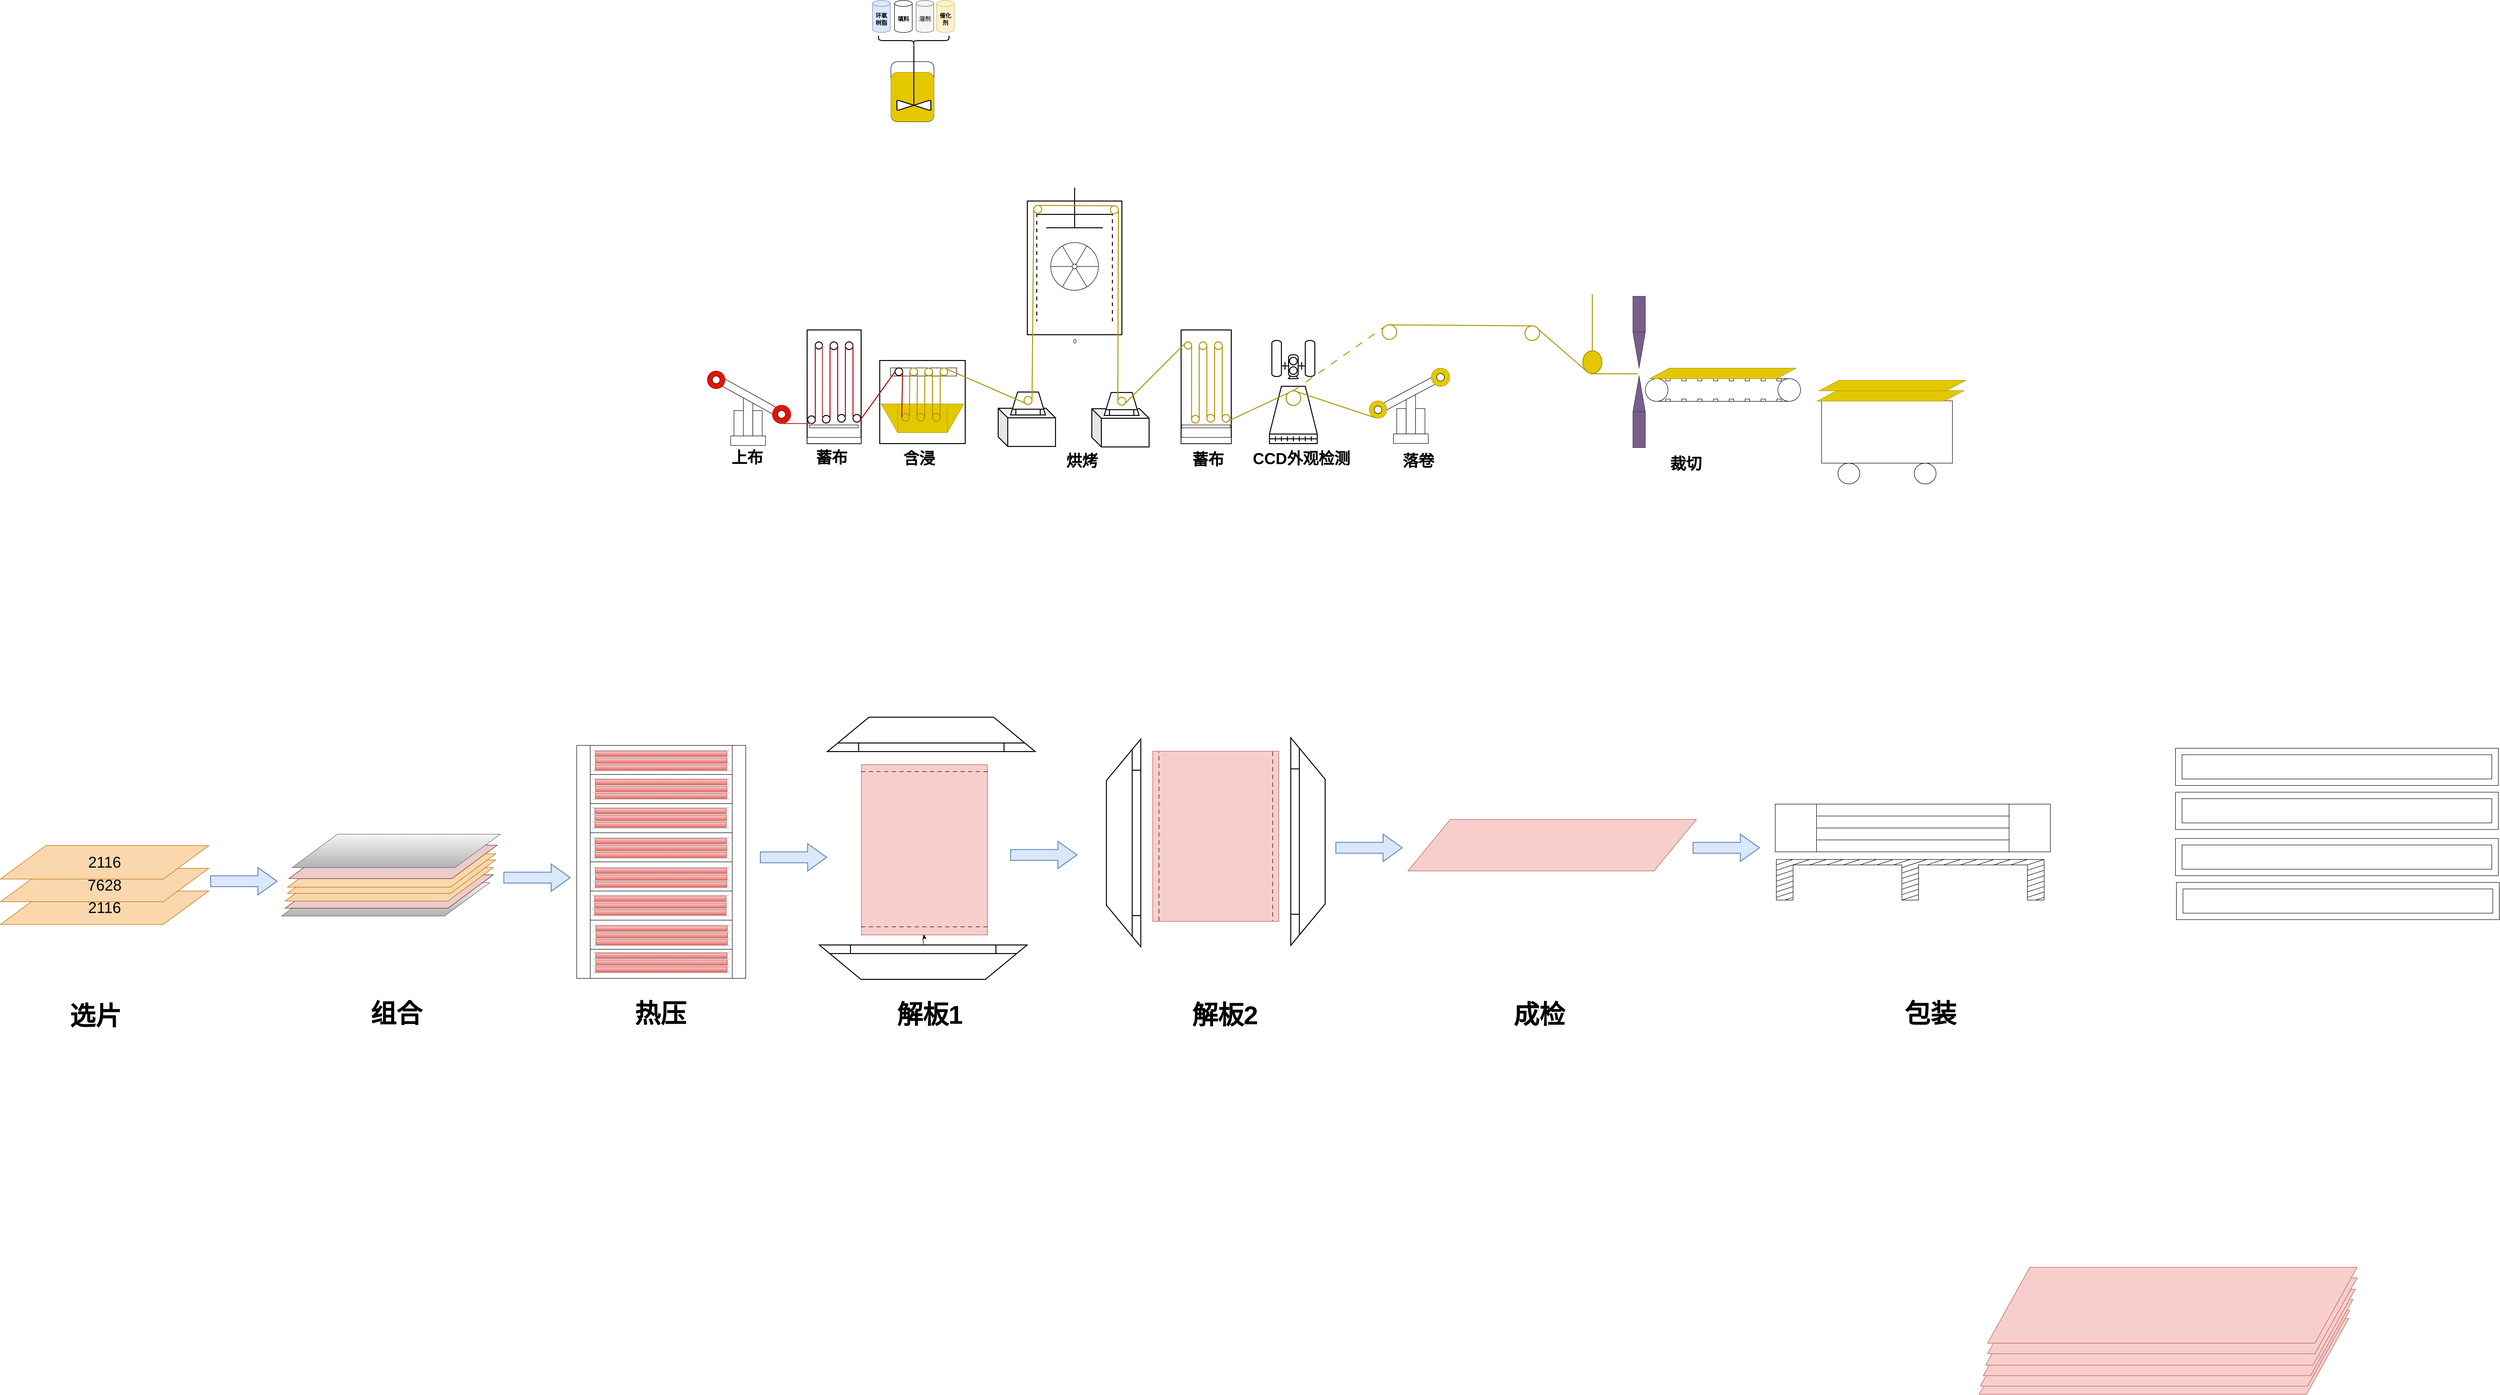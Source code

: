 <mxfile version="27.1.6">
  <diagram name="第 1 页" id="NM45Fy-Pm7l9fKpPG5w4">
    <mxGraphModel dx="7765" dy="3830" grid="0" gridSize="10" guides="1" tooltips="1" connect="1" arrows="1" fold="1" page="0" pageScale="1" pageWidth="900" pageHeight="1600" math="0" shadow="0">
      <root>
        <mxCell id="0" />
        <mxCell id="1" parent="0" />
        <mxCell id="Wi9fWY7tMc1d5rnaZym0-198" value="&lt;span style=&quot;font-size: 32px;&quot;&gt;2116&lt;/span&gt;" style="shape=parallelogram;perimeter=parallelogramPerimeter;whiteSpace=wrap;html=1;fixedSize=1;size=95.0;fillColor=#fad7ac;strokeColor=#b46504;" parent="1" vertex="1">
          <mxGeometry x="-1462" y="1397" width="436" height="70" as="geometry" />
        </mxCell>
        <mxCell id="Wi9fWY7tMc1d5rnaZym0-197" value="&lt;font style=&quot;font-size: 32px;&quot;&gt;7628&lt;/font&gt;" style="shape=parallelogram;perimeter=parallelogramPerimeter;whiteSpace=wrap;html=1;fixedSize=1;size=95.0;fillColor=#fad7ac;strokeColor=#b46504;" parent="1" vertex="1">
          <mxGeometry x="-1462" y="1349.5" width="436" height="70" as="geometry" />
        </mxCell>
        <mxCell id="Wi9fWY7tMc1d5rnaZym0-256" value="" style="shape=parallelogram;perimeter=parallelogramPerimeter;whiteSpace=wrap;html=1;fixedSize=1;size=88.6;strokeColor=#b85450;fillColor=#f8cecc;" parent="1" vertex="1">
          <mxGeometry x="2681" y="2292" width="774" height="159" as="geometry" />
        </mxCell>
        <mxCell id="Wi9fWY7tMc1d5rnaZym0-257" value="" style="shape=parallelogram;perimeter=parallelogramPerimeter;whiteSpace=wrap;html=1;fixedSize=1;size=88.6;strokeColor=#b85450;fillColor=#f8cecc;" parent="1" vertex="1">
          <mxGeometry x="2683.16" y="2275" width="774" height="159" as="geometry" />
        </mxCell>
        <mxCell id="Wi9fWY7tMc1d5rnaZym0-258" value="" style="shape=parallelogram;perimeter=parallelogramPerimeter;whiteSpace=wrap;html=1;fixedSize=1;size=88.6;strokeColor=#b85450;fillColor=#f8cecc;" parent="1" vertex="1">
          <mxGeometry x="2689.5" y="2253" width="774" height="159" as="geometry" />
        </mxCell>
        <mxCell id="Wi9fWY7tMc1d5rnaZym0-255" value="" style="shape=parallelogram;perimeter=parallelogramPerimeter;whiteSpace=wrap;html=1;fixedSize=1;size=88.6;strokeColor=#b85450;fillColor=#f8cecc;" parent="1" vertex="1">
          <mxGeometry x="2694.5" y="2231" width="774" height="159" as="geometry" />
        </mxCell>
        <mxCell id="Wi9fWY7tMc1d5rnaZym0-254" value="" style="shape=parallelogram;perimeter=parallelogramPerimeter;whiteSpace=wrap;html=1;fixedSize=1;size=88.6;strokeColor=#b85450;fillColor=#f8cecc;" parent="1" vertex="1">
          <mxGeometry x="2698.5" y="2207" width="774" height="159" as="geometry" />
        </mxCell>
        <mxCell id="Wi9fWY7tMc1d5rnaZym0-205" value="" style="shape=parallelogram;perimeter=parallelogramPerimeter;whiteSpace=wrap;html=1;fixedSize=1;size=95.0;fillColor=#f5f5f5;strokeColor=#666666;gradientColor=#b3b3b3;" parent="1" vertex="1">
          <mxGeometry x="-873.5" y="1379.5" width="436" height="70" as="geometry" />
        </mxCell>
        <mxCell id="Wi9fWY7tMc1d5rnaZym0-203" value="" style="shape=parallelogram;perimeter=parallelogramPerimeter;whiteSpace=wrap;html=1;fixedSize=1;size=95.0;fillColor=light-dark(#eacccc, #d28f70);strokeColor=#6D1F00;fontColor=#ffffff;" parent="1" vertex="1">
          <mxGeometry x="-866" y="1363" width="436" height="70" as="geometry" />
        </mxCell>
        <mxCell id="Wi9fWY7tMc1d5rnaZym0-200" value="&lt;font style=&quot;font-size: 32px;&quot;&gt;7628&lt;/font&gt;" style="shape=parallelogram;perimeter=parallelogramPerimeter;whiteSpace=wrap;html=1;fixedSize=1;size=95.0;fillColor=#fad7ac;strokeColor=#b46504;" parent="1" vertex="1">
          <mxGeometry x="-866" y="1348" width="436" height="70" as="geometry" />
        </mxCell>
        <mxCell id="Wi9fWY7tMc1d5rnaZym0-201" value="&lt;span style=&quot;font-size: 32px;&quot;&gt;2116&lt;/span&gt;" style="shape=parallelogram;perimeter=parallelogramPerimeter;whiteSpace=wrap;html=1;fixedSize=1;size=95.0;fillColor=#fad7ac;strokeColor=#b46504;" parent="1" vertex="1">
          <mxGeometry x="-861" y="1332" width="436" height="70" as="geometry" />
        </mxCell>
        <mxCell id="Wi9fWY7tMc1d5rnaZym0-82" value="" style="verticalLabelPosition=bottom;verticalAlign=top;html=1;shape=mxgraph.basic.rect;fillColor2=none;strokeWidth=2;size=20;indent=5;" parent="1" vertex="1">
          <mxGeometry x="379" y="286" width="179" height="174" as="geometry" />
        </mxCell>
        <mxCell id="Wi9fWY7tMc1d5rnaZym0-72" value="" style="rounded=1;whiteSpace=wrap;html=1;direction=south;" parent="1" vertex="1">
          <mxGeometry x="402.45" y="-340" width="90.14" height="126" as="geometry" />
        </mxCell>
        <mxCell id="Wi9fWY7tMc1d5rnaZym0-1" value="&lt;b&gt;环氧树脂&lt;/b&gt;" style="shape=cylinder3;whiteSpace=wrap;html=1;boundedLbl=1;backgroundOutline=1;size=6.229;fillColor=#dae8fc;strokeColor=#6c8ebf;" parent="1" vertex="1">
          <mxGeometry x="364" y="-468" width="37" height="67" as="geometry" />
        </mxCell>
        <mxCell id="Wi9fWY7tMc1d5rnaZym0-13" value="&lt;b&gt;填料&lt;/b&gt;" style="shape=cylinder3;whiteSpace=wrap;html=1;boundedLbl=1;backgroundOutline=1;size=6.229;" parent="1" vertex="1">
          <mxGeometry x="410" y="-468" width="37" height="67" as="geometry" />
        </mxCell>
        <mxCell id="Wi9fWY7tMc1d5rnaZym0-14" value="&lt;b&gt;溶剂&lt;/b&gt;" style="shape=cylinder3;whiteSpace=wrap;html=1;boundedLbl=1;backgroundOutline=1;size=6.229;fillColor=#f5f5f5;strokeColor=#666666;fontColor=#333333;" parent="1" vertex="1">
          <mxGeometry x="455" y="-468" width="37" height="67" as="geometry" />
        </mxCell>
        <mxCell id="Wi9fWY7tMc1d5rnaZym0-15" value="&lt;b&gt;催化剂&lt;/b&gt;" style="shape=cylinder3;whiteSpace=wrap;html=1;boundedLbl=1;backgroundOutline=1;size=6.229;fillColor=#fff2cc;strokeColor=#d6b656;" parent="1" vertex="1">
          <mxGeometry x="498" y="-468" width="37" height="67" as="geometry" />
        </mxCell>
        <mxCell id="Wi9fWY7tMc1d5rnaZym0-23" value="" style="shape=curlyBracket;whiteSpace=wrap;html=1;rounded=1;labelPosition=left;verticalLabelPosition=middle;align=right;verticalAlign=middle;direction=north;strokeWidth=2;" parent="1" vertex="1">
          <mxGeometry x="376.5" y="-394" width="147.5" height="20" as="geometry" />
        </mxCell>
        <mxCell id="Wi9fWY7tMc1d5rnaZym0-24" value="" style="rounded=0;whiteSpace=wrap;html=1;" parent="1" vertex="1">
          <mxGeometry x="66.86" y="444" width="73" height="20" as="geometry" />
        </mxCell>
        <mxCell id="Wi9fWY7tMc1d5rnaZym0-25" value="" style="rounded=0;whiteSpace=wrap;html=1;" parent="1" vertex="1">
          <mxGeometry x="93.5" y="358" width="19.71" height="86" as="geometry" />
        </mxCell>
        <mxCell id="Wi9fWY7tMc1d5rnaZym0-29" value="" style="verticalLabelPosition=bottom;verticalAlign=top;html=1;shape=mxgraph.basic.plaque;dx=6;whiteSpace=wrap;rotation=29;" parent="1" vertex="1">
          <mxGeometry x="27" y="355" width="161.41" height="16" as="geometry" />
        </mxCell>
        <mxCell id="Wi9fWY7tMc1d5rnaZym0-30" value="" style="ellipse;whiteSpace=wrap;html=1;aspect=fixed;rotation=0;fillColor=#e51400;fontColor=#ffffff;strokeColor=#B20000;" parent="1" vertex="1">
          <mxGeometry x="154.32" y="379.66" width="38.34" height="38.34" as="geometry" />
        </mxCell>
        <mxCell id="Wi9fWY7tMc1d5rnaZym0-34" value="" style="ellipse;whiteSpace=wrap;html=1;aspect=fixed;rotation=29;fillColor=#e51400;fontColor=#ffffff;strokeColor=#B20000;" parent="1" vertex="1">
          <mxGeometry x="18" y="308" width="37" height="37" as="geometry" />
        </mxCell>
        <mxCell id="Wi9fWY7tMc1d5rnaZym0-35" value="" style="rounded=0;whiteSpace=wrap;html=1;" parent="1" vertex="1">
          <mxGeometry x="113.21" y="391" width="19.71" height="53" as="geometry" />
        </mxCell>
        <mxCell id="Wi9fWY7tMc1d5rnaZym0-36" value="" style="rounded=0;whiteSpace=wrap;html=1;" parent="1" vertex="1">
          <mxGeometry x="73.79" y="391" width="19.71" height="53" as="geometry" />
        </mxCell>
        <mxCell id="Wi9fWY7tMc1d5rnaZym0-37" value="" style="rounded=0;whiteSpace=wrap;html=1;strokeWidth=2;" parent="1" vertex="1">
          <mxGeometry x="227" y="222" width="113" height="238" as="geometry" />
        </mxCell>
        <mxCell id="Wi9fWY7tMc1d5rnaZym0-38" value="" style="ellipse;whiteSpace=wrap;html=1;aspect=fixed;strokeWidth=2;" parent="1" vertex="1">
          <mxGeometry x="244" y="247" width="15" height="15" as="geometry" />
        </mxCell>
        <mxCell id="Wi9fWY7tMc1d5rnaZym0-41" value="" style="ellipse;whiteSpace=wrap;html=1;aspect=fixed;strokeWidth=2;" parent="1" vertex="1">
          <mxGeometry x="228.16" y="402" width="16" height="16" as="geometry" />
        </mxCell>
        <mxCell id="Wi9fWY7tMc1d5rnaZym0-42" value="" style="ellipse;whiteSpace=wrap;html=1;aspect=fixed;strokeWidth=2;" parent="1" vertex="1">
          <mxGeometry x="258.91" y="401" width="16" height="16" as="geometry" />
        </mxCell>
        <mxCell id="Wi9fWY7tMc1d5rnaZym0-47" value="" style="endArrow=none;html=1;rounded=0;entryX=0.5;entryY=1;entryDx=0;entryDy=0;fillColor=#fad9d5;strokeColor=#ae4132;strokeWidth=2;" parent="1" target="Wi9fWY7tMc1d5rnaZym0-41" edge="1">
          <mxGeometry width="50" height="50" relative="1" as="geometry">
            <mxPoint x="174" y="418" as="sourcePoint" />
            <mxPoint x="245.5" y="418" as="targetPoint" />
          </mxGeometry>
        </mxCell>
        <mxCell id="Wi9fWY7tMc1d5rnaZym0-49" value="" style="endArrow=none;html=1;rounded=0;exitX=1;exitY=0.5;exitDx=0;exitDy=0;entryX=0;entryY=0.5;entryDx=0;entryDy=0;fillColor=#e51400;strokeColor=#B20000;strokeWidth=2;" parent="1" source="Wi9fWY7tMc1d5rnaZym0-41" target="Wi9fWY7tMc1d5rnaZym0-38" edge="1">
          <mxGeometry width="50" height="50" relative="1" as="geometry">
            <mxPoint x="329" y="344" as="sourcePoint" />
            <mxPoint x="379" y="294" as="targetPoint" />
          </mxGeometry>
        </mxCell>
        <mxCell id="Wi9fWY7tMc1d5rnaZym0-52" value="" style="endArrow=none;html=1;rounded=0;entryX=1;entryY=0.5;entryDx=0;entryDy=0;exitX=0;exitY=0.5;exitDx=0;exitDy=0;fillColor=#fad9d5;strokeColor=#ae4132;strokeWidth=2;" parent="1" source="Wi9fWY7tMc1d5rnaZym0-42" target="Wi9fWY7tMc1d5rnaZym0-38" edge="1">
          <mxGeometry width="50" height="50" relative="1" as="geometry">
            <mxPoint x="329" y="344" as="sourcePoint" />
            <mxPoint x="379" y="294" as="targetPoint" />
          </mxGeometry>
        </mxCell>
        <mxCell id="Wi9fWY7tMc1d5rnaZym0-53" value="" style="ellipse;whiteSpace=wrap;html=1;aspect=fixed;strokeWidth=2;" parent="1" vertex="1">
          <mxGeometry x="274.91" y="247" width="16" height="16" as="geometry" />
        </mxCell>
        <mxCell id="Wi9fWY7tMc1d5rnaZym0-55" value="" style="ellipse;whiteSpace=wrap;html=1;aspect=fixed;" parent="1" vertex="1">
          <mxGeometry x="165.49" y="390.83" width="16" height="16" as="geometry" />
        </mxCell>
        <mxCell id="Wi9fWY7tMc1d5rnaZym0-56" value="" style="ellipse;whiteSpace=wrap;html=1;aspect=fixed;" parent="1" vertex="1">
          <mxGeometry x="28.5" y="318.5" width="16" height="16" as="geometry" />
        </mxCell>
        <mxCell id="Wi9fWY7tMc1d5rnaZym0-59" value="" style="endArrow=none;html=1;rounded=0;entryX=1;entryY=0.5;entryDx=0;entryDy=0;exitX=0;exitY=0.5;exitDx=0;exitDy=0;fillColor=#e51400;strokeColor=#B20000;strokeWidth=2;" parent="1" edge="1">
          <mxGeometry width="50" height="50" relative="1" as="geometry">
            <mxPoint x="274.91" y="408.83" as="sourcePoint" />
            <mxPoint x="274.91" y="254.83" as="targetPoint" />
          </mxGeometry>
        </mxCell>
        <mxCell id="Wi9fWY7tMc1d5rnaZym0-60" value="" style="ellipse;whiteSpace=wrap;html=1;aspect=fixed;strokeWidth=2;" parent="1" vertex="1">
          <mxGeometry x="290.91" y="399" width="16" height="16" as="geometry" />
        </mxCell>
        <mxCell id="Wi9fWY7tMc1d5rnaZym0-61" value="" style="endArrow=none;html=1;rounded=0;entryX=1;entryY=0.5;entryDx=0;entryDy=0;exitX=0;exitY=0.5;exitDx=0;exitDy=0;fillColor=#e51400;strokeColor=#B20000;strokeWidth=2;" parent="1" edge="1">
          <mxGeometry width="50" height="50" relative="1" as="geometry">
            <mxPoint x="290.91" y="407" as="sourcePoint" />
            <mxPoint x="290.91" y="253" as="targetPoint" />
          </mxGeometry>
        </mxCell>
        <mxCell id="Wi9fWY7tMc1d5rnaZym0-62" value="" style="ellipse;whiteSpace=wrap;html=1;aspect=fixed;strokeWidth=2;" parent="1" vertex="1">
          <mxGeometry x="307" y="247" width="16" height="16" as="geometry" />
        </mxCell>
        <mxCell id="Wi9fWY7tMc1d5rnaZym0-63" value="" style="endArrow=none;html=1;rounded=0;entryX=1;entryY=0.5;entryDx=0;entryDy=0;exitX=0;exitY=0.5;exitDx=0;exitDy=0;fillColor=#e51400;strokeColor=#B20000;strokeWidth=2;" parent="1" edge="1">
          <mxGeometry width="50" height="50" relative="1" as="geometry">
            <mxPoint x="307" y="407" as="sourcePoint" />
            <mxPoint x="307" y="253" as="targetPoint" />
          </mxGeometry>
        </mxCell>
        <mxCell id="Wi9fWY7tMc1d5rnaZym0-64" value="" style="ellipse;whiteSpace=wrap;html=1;aspect=fixed;strokeWidth=2;" parent="1" vertex="1">
          <mxGeometry x="323" y="399" width="16" height="16" as="geometry" />
        </mxCell>
        <mxCell id="Wi9fWY7tMc1d5rnaZym0-65" value="" style="endArrow=none;html=1;rounded=0;entryX=1;entryY=0.5;entryDx=0;entryDy=0;exitX=0;exitY=0.5;exitDx=0;exitDy=0;fillColor=#e51400;strokeColor=#B20000;strokeWidth=2;" parent="1" edge="1">
          <mxGeometry width="50" height="50" relative="1" as="geometry">
            <mxPoint x="323" y="406.83" as="sourcePoint" />
            <mxPoint x="323" y="252.83" as="targetPoint" />
          </mxGeometry>
        </mxCell>
        <mxCell id="Wi9fWY7tMc1d5rnaZym0-66" value="" style="rounded=0;whiteSpace=wrap;html=1;" parent="1" vertex="1">
          <mxGeometry x="232" y="421" width="102" height="6" as="geometry" />
        </mxCell>
        <mxCell id="Wi9fWY7tMc1d5rnaZym0-67" value="" style="rounded=0;whiteSpace=wrap;html=1;" parent="1" vertex="1">
          <mxGeometry x="227" y="447" width="113" height="13" as="geometry" />
        </mxCell>
        <mxCell id="Wi9fWY7tMc1d5rnaZym0-73" value="" style="rounded=1;whiteSpace=wrap;html=1;direction=south;fillColor=#e3c800;fontColor=#000000;strokeColor=#B09500;" parent="1" vertex="1">
          <mxGeometry x="402.45" y="-317.5" width="90.14" height="103" as="geometry" />
        </mxCell>
        <mxCell id="Wi9fWY7tMc1d5rnaZym0-20" value="" style="verticalLabelPosition=bottom;verticalAlign=top;html=1;shape=mxgraph.flowchart.collate;direction=south;strokeWidth=2;" parent="1" vertex="1">
          <mxGeometry x="415.02" y="-259" width="71" height="21" as="geometry" />
        </mxCell>
        <mxCell id="Wi9fWY7tMc1d5rnaZym0-17" value="" style="line;strokeWidth=2;direction=south;html=1;" parent="1" vertex="1">
          <mxGeometry x="445.25" y="-374" width="10.34" height="124" as="geometry" />
        </mxCell>
        <mxCell id="Wi9fWY7tMc1d5rnaZym0-81" value="" style="verticalLabelPosition=bottom;align=center;dashed=0;html=1;verticalAlign=top;shape=mxgraph.pid.crushers_grinding.crusher;fillColor=#e3c800;fontColor=#000000;strokeColor=#B09500;" parent="1" vertex="1">
          <mxGeometry x="382" y="377" width="173" height="60" as="geometry" />
        </mxCell>
        <mxCell id="Wi9fWY7tMc1d5rnaZym0-83" value="" style="verticalLabelPosition=bottom;verticalAlign=top;html=1;shape=mxgraph.basic.rect;fillColor2=none;strokeWidth=1;size=20;indent=5;" parent="1" vertex="1">
          <mxGeometry x="401.5" y="301.5" width="138.5" height="17" as="geometry" />
        </mxCell>
        <mxCell id="Wi9fWY7tMc1d5rnaZym0-84" value="" style="ellipse;whiteSpace=wrap;html=1;aspect=fixed;strokeWidth=2;" parent="1" vertex="1">
          <mxGeometry x="411" y="301.5" width="16" height="16" as="geometry" />
        </mxCell>
        <mxCell id="Wi9fWY7tMc1d5rnaZym0-85" value="" style="ellipse;whiteSpace=wrap;html=1;aspect=fixed;strokeWidth=2;strokeColor=light-dark(#b09500, #ededed);align=center;verticalAlign=middle;fontFamily=Helvetica;fontSize=12;fontColor=default;fillColor=default;" parent="1" vertex="1">
          <mxGeometry x="442" y="301.5" width="16" height="16" as="geometry" />
        </mxCell>
        <mxCell id="Wi9fWY7tMc1d5rnaZym0-87" value="" style="ellipse;whiteSpace=wrap;html=1;aspect=fixed;strokeWidth=2;strokeColor=light-dark(#b09500, #ededed);" parent="1" vertex="1">
          <mxGeometry x="473.5" y="302" width="16" height="16" as="geometry" />
        </mxCell>
        <mxCell id="Wi9fWY7tMc1d5rnaZym0-88" value="" style="ellipse;whiteSpace=wrap;html=1;aspect=fixed;strokeWidth=2;fillColor=default;strokeColor=light-dark(#b09500, #ededed);align=center;verticalAlign=middle;fontFamily=Helvetica;fontSize=12;fontColor=default;" parent="1" vertex="1">
          <mxGeometry x="505.5" y="301.5" width="16" height="16" as="geometry" />
        </mxCell>
        <mxCell id="Wi9fWY7tMc1d5rnaZym0-89" value="" style="endArrow=none;html=1;rounded=0;exitX=0.975;exitY=0.8;exitDx=0;exitDy=0;entryX=0;entryY=0.5;entryDx=0;entryDy=0;exitPerimeter=0;fillColor=#e51400;strokeColor=#B20000;strokeWidth=2;" parent="1" source="Wi9fWY7tMc1d5rnaZym0-37" target="Wi9fWY7tMc1d5rnaZym0-84" edge="1">
          <mxGeometry width="50" height="50" relative="1" as="geometry">
            <mxPoint x="534" y="297" as="sourcePoint" />
            <mxPoint x="584" y="247" as="targetPoint" />
          </mxGeometry>
        </mxCell>
        <mxCell id="Wi9fWY7tMc1d5rnaZym0-90" value="" style="ellipse;whiteSpace=wrap;html=1;aspect=fixed;fillColor=#e3c800;fontColor=#000000;strokeColor=#B09500;strokeWidth=2;" parent="1" vertex="1">
          <mxGeometry x="425" y="397" width="16" height="16" as="geometry" />
        </mxCell>
        <mxCell id="Wi9fWY7tMc1d5rnaZym0-91" value="" style="endArrow=none;html=1;rounded=0;entryX=1;entryY=0.5;entryDx=0;entryDy=0;fillColor=#e51400;strokeColor=#B20000;strokeWidth=2;" parent="1" target="Wi9fWY7tMc1d5rnaZym0-84" edge="1">
          <mxGeometry width="50" height="50" relative="1" as="geometry">
            <mxPoint x="425" y="405" as="sourcePoint" />
            <mxPoint x="444" y="328" as="targetPoint" />
          </mxGeometry>
        </mxCell>
        <mxCell id="Wi9fWY7tMc1d5rnaZym0-92" value="" style="endArrow=none;html=1;rounded=0;entryX=0;entryY=0.5;entryDx=0;entryDy=0;exitX=1;exitY=0.5;exitDx=0;exitDy=0;fillColor=#e3c800;strokeColor=#B09500;strokeWidth=2;" parent="1" source="Wi9fWY7tMc1d5rnaZym0-90" target="Wi9fWY7tMc1d5rnaZym0-85" edge="1">
          <mxGeometry width="50" height="50" relative="1" as="geometry">
            <mxPoint x="422" y="452" as="sourcePoint" />
            <mxPoint x="424" y="353" as="targetPoint" />
          </mxGeometry>
        </mxCell>
        <mxCell id="Wi9fWY7tMc1d5rnaZym0-93" value="" style="ellipse;whiteSpace=wrap;html=1;aspect=fixed;fillColor=#e3c800;fontColor=#000000;strokeColor=#B09500;strokeWidth=2;" parent="1" vertex="1">
          <mxGeometry x="457" y="397" width="16" height="16" as="geometry" />
        </mxCell>
        <mxCell id="Wi9fWY7tMc1d5rnaZym0-94" value="" style="endArrow=none;html=1;rounded=0;entryX=0;entryY=0.5;entryDx=0;entryDy=0;exitX=1;exitY=0.5;exitDx=0;exitDy=0;fillColor=#e3c800;strokeColor=#B09500;strokeWidth=2;" parent="1" edge="1">
          <mxGeometry width="50" height="50" relative="1" as="geometry">
            <mxPoint x="457" y="404" as="sourcePoint" />
            <mxPoint x="458" y="309" as="targetPoint" />
          </mxGeometry>
        </mxCell>
        <mxCell id="Wi9fWY7tMc1d5rnaZym0-95" value="" style="endArrow=none;html=1;rounded=0;entryX=0;entryY=0.5;entryDx=0;entryDy=0;exitX=1;exitY=0.5;exitDx=0;exitDy=0;fillColor=#e3c800;strokeColor=#B09500;strokeWidth=2;" parent="1" source="Wi9fWY7tMc1d5rnaZym0-93" target="Wi9fWY7tMc1d5rnaZym0-87" edge="1">
          <mxGeometry width="50" height="50" relative="1" as="geometry">
            <mxPoint x="473.5" y="405" as="sourcePoint" />
            <mxPoint x="474.5" y="310" as="targetPoint" />
          </mxGeometry>
        </mxCell>
        <mxCell id="Wi9fWY7tMc1d5rnaZym0-96" value="" style="ellipse;whiteSpace=wrap;html=1;aspect=fixed;fillColor=#e3c800;fontColor=#000000;strokeColor=#B09500;strokeWidth=2;" parent="1" vertex="1">
          <mxGeometry x="489.5" y="397" width="16" height="16" as="geometry" />
        </mxCell>
        <mxCell id="Wi9fWY7tMc1d5rnaZym0-97" value="" style="endArrow=none;html=1;rounded=0;exitX=0;exitY=0.5;exitDx=0;exitDy=0;fillColor=#e3c800;strokeColor=#B09500;strokeWidth=2;entryX=1;entryY=0.5;entryDx=0;entryDy=0;" parent="1" source="Wi9fWY7tMc1d5rnaZym0-96" target="Wi9fWY7tMc1d5rnaZym0-87" edge="1">
          <mxGeometry width="50" height="50" relative="1" as="geometry">
            <mxPoint x="489.5" y="403" as="sourcePoint" />
            <mxPoint x="490" y="309" as="targetPoint" />
          </mxGeometry>
        </mxCell>
        <mxCell id="Wi9fWY7tMc1d5rnaZym0-98" value="" style="endArrow=none;html=1;rounded=0;exitX=1;exitY=0.5;exitDx=0;exitDy=0;fillColor=#e3c800;strokeColor=#B09500;strokeWidth=2;entryX=0;entryY=0.5;entryDx=0;entryDy=0;" parent="1" source="Wi9fWY7tMc1d5rnaZym0-96" target="Wi9fWY7tMc1d5rnaZym0-88" edge="1">
          <mxGeometry width="50" height="50" relative="1" as="geometry">
            <mxPoint x="508" y="403" as="sourcePoint" />
            <mxPoint x="508" y="308" as="targetPoint" />
          </mxGeometry>
        </mxCell>
        <mxCell id="Wi9fWY7tMc1d5rnaZym0-104" value="" style="shape=cube;whiteSpace=wrap;html=1;boundedLbl=1;backgroundOutline=1;darkOpacity=0.05;darkOpacity2=0.1;strokeWidth=2;" parent="1" vertex="1">
          <mxGeometry x="627.02" y="386" width="120" height="80" as="geometry" />
        </mxCell>
        <mxCell id="Wi9fWY7tMc1d5rnaZym0-103" value="" style="shape=mxgraph.pid.shaping_machines.pelletizing_disc;html=1;pointerEvents=1;align=center;verticalLabelPosition=bottom;verticalAlign=top;dashed=0;strokeWidth=2;" parent="1" vertex="1">
          <mxGeometry x="653.02" y="352" width="73" height="48" as="geometry" />
        </mxCell>
        <mxCell id="Wi9fWY7tMc1d5rnaZym0-105" value="" style="endArrow=none;html=1;rounded=0;exitX=1;exitY=0;exitDx=0;exitDy=0;entryX=0.429;entryY=0.493;entryDx=0;entryDy=0;entryPerimeter=0;strokeWidth=2;fillColor=#e3c800;strokeColor=#B09500;" parent="1" source="Wi9fWY7tMc1d5rnaZym0-88" target="Wi9fWY7tMc1d5rnaZym0-103" edge="1">
          <mxGeometry width="50" height="50" relative="1" as="geometry">
            <mxPoint x="598" y="331" as="sourcePoint" />
            <mxPoint x="648" y="281" as="targetPoint" />
          </mxGeometry>
        </mxCell>
        <mxCell id="Wi9fWY7tMc1d5rnaZym0-106" value="" style="ellipse;whiteSpace=wrap;html=1;aspect=fixed;strokeWidth=2;fillColor=default;strokeColor=light-dark(#b09500, #ededed);align=center;verticalAlign=middle;fontFamily=Helvetica;fontSize=12;fontColor=default;" parent="1" vertex="1">
          <mxGeometry x="681.19" y="361.34" width="16.66" height="16.66" as="geometry" />
        </mxCell>
        <mxCell id="Wi9fWY7tMc1d5rnaZym0-107" value="0" style="shape=mxgraph.pid.centrifuges.centrifuge_(pusher);html=1;pointerEvents=1;align=center;verticalLabelPosition=bottom;verticalAlign=top;dashed=0;direction=south;strokeWidth=2;" parent="1" vertex="1">
          <mxGeometry x="688" y="-76" width="198" height="308" as="geometry" />
        </mxCell>
        <mxCell id="Wi9fWY7tMc1d5rnaZym0-111" value="" style="shape=cube;whiteSpace=wrap;html=1;boundedLbl=1;backgroundOutline=1;darkOpacity=0.05;darkOpacity2=0.1;strokeWidth=2;" parent="1" vertex="1">
          <mxGeometry x="823" y="387" width="120" height="80" as="geometry" />
        </mxCell>
        <mxCell id="Wi9fWY7tMc1d5rnaZym0-112" value="" style="shape=mxgraph.pid.shaping_machines.pelletizing_disc;html=1;pointerEvents=1;align=center;verticalLabelPosition=bottom;verticalAlign=top;dashed=0;strokeWidth=2;" parent="1" vertex="1">
          <mxGeometry x="849" y="353" width="73" height="48" as="geometry" />
        </mxCell>
        <mxCell id="Wi9fWY7tMc1d5rnaZym0-113" value="" style="ellipse;whiteSpace=wrap;html=1;aspect=fixed;strokeWidth=2;fillColor=default;strokeColor=light-dark(#b09500, #ededed);align=center;verticalAlign=middle;fontFamily=Helvetica;fontSize=12;fontColor=default;" parent="1" vertex="1">
          <mxGeometry x="877.5" y="363" width="16.66" height="16.66" as="geometry" />
        </mxCell>
        <mxCell id="Wi9fWY7tMc1d5rnaZym0-115" value="" style="ellipse;whiteSpace=wrap;html=1;aspect=fixed;strokeWidth=2;fillColor=default;strokeColor=light-dark(#b09500, #ededed);align=center;verticalAlign=middle;fontFamily=Helvetica;fontSize=12;fontColor=default;" parent="1" vertex="1">
          <mxGeometry x="701.52" y="-39" width="16.66" height="16.66" as="geometry" />
        </mxCell>
        <mxCell id="Wi9fWY7tMc1d5rnaZym0-116" value="" style="ellipse;whiteSpace=wrap;html=1;aspect=fixed;strokeWidth=2;fillColor=default;strokeColor=light-dark(#b09500, #ededed);align=center;verticalAlign=middle;fontFamily=Helvetica;fontSize=12;fontColor=default;" parent="1" vertex="1">
          <mxGeometry x="862" y="-38" width="16.66" height="16.66" as="geometry" />
        </mxCell>
        <mxCell id="Wi9fWY7tMc1d5rnaZym0-117" value="" style="endArrow=none;html=1;rounded=0;entryX=0;entryY=0.5;entryDx=0;entryDy=0;exitX=1;exitY=0.5;exitDx=0;exitDy=0;strokeWidth=2;fillColor=#e3c800;strokeColor=#B09500;" parent="1" source="Wi9fWY7tMc1d5rnaZym0-106" target="Wi9fWY7tMc1d5rnaZym0-115" edge="1">
          <mxGeometry width="50" height="50" relative="1" as="geometry">
            <mxPoint x="671" y="159" as="sourcePoint" />
            <mxPoint x="681.52" y="-30.67" as="targetPoint" />
          </mxGeometry>
        </mxCell>
        <mxCell id="Wi9fWY7tMc1d5rnaZym0-118" value="" style="shape=mxgraph.pid.feeders.proportional_feeder_(rotary_valve);html=1;pointerEvents=1;align=center;verticalLabelPosition=bottom;verticalAlign=top;dashed=0;" parent="1" vertex="1">
          <mxGeometry x="737" y="39" width="100" height="100" as="geometry" />
        </mxCell>
        <mxCell id="Wi9fWY7tMc1d5rnaZym0-119" value="" style="endArrow=none;html=1;rounded=0;exitX=0.124;exitY=0.912;exitDx=0;exitDy=0;exitPerimeter=0;strokeWidth=2;fillColor=#e3c800;strokeColor=#B09500;entryX=0.5;entryY=0;entryDx=0;entryDy=0;" parent="1" target="Wi9fWY7tMc1d5rnaZym0-116" edge="1">
          <mxGeometry width="50" height="50" relative="1" as="geometry">
            <mxPoint x="709.996" y="-38.998" as="sourcePoint" />
            <mxPoint x="900" y="-37" as="targetPoint" />
          </mxGeometry>
        </mxCell>
        <mxCell id="Wi9fWY7tMc1d5rnaZym0-121" value="" style="endArrow=none;html=1;rounded=0;entryX=1;entryY=0.5;entryDx=0;entryDy=0;strokeWidth=2;exitX=0;exitY=0.5;exitDx=0;exitDy=0;fillColor=#e3c800;strokeColor=#B09500;" parent="1" source="Wi9fWY7tMc1d5rnaZym0-113" target="Wi9fWY7tMc1d5rnaZym0-116" edge="1">
          <mxGeometry width="50" height="50" relative="1" as="geometry">
            <mxPoint x="875" y="260" as="sourcePoint" />
            <mxPoint x="951" y="88" as="targetPoint" />
          </mxGeometry>
        </mxCell>
        <mxCell id="Wi9fWY7tMc1d5rnaZym0-122" value="" style="rounded=0;whiteSpace=wrap;html=1;strokeWidth=2;" parent="1" vertex="1">
          <mxGeometry x="1010" y="222" width="105" height="238" as="geometry" />
        </mxCell>
        <mxCell id="Wi9fWY7tMc1d5rnaZym0-123" value="" style="ellipse;whiteSpace=wrap;html=1;aspect=fixed;strokeWidth=2;strokeColor=light-dark(#b09500, #ededed);align=center;verticalAlign=middle;fontFamily=Helvetica;fontSize=12;fontColor=default;fillColor=default;" parent="1" vertex="1">
          <mxGeometry x="1017" y="247" width="15" height="15" as="geometry" />
        </mxCell>
        <mxCell id="Wi9fWY7tMc1d5rnaZym0-125" value="" style="ellipse;whiteSpace=wrap;html=1;aspect=fixed;strokeWidth=2;strokeColor=light-dark(#b09500, #ededed);align=center;verticalAlign=middle;fontFamily=Helvetica;fontSize=12;fontColor=default;fillColor=default;" parent="1" vertex="1">
          <mxGeometry x="1031.91" y="401" width="16" height="16" as="geometry" />
        </mxCell>
        <mxCell id="Wi9fWY7tMc1d5rnaZym0-127" value="" style="endArrow=none;html=1;rounded=0;entryX=1;entryY=0.5;entryDx=0;entryDy=0;exitX=0;exitY=0.5;exitDx=0;exitDy=0;fillColor=#e3c800;strokeColor=#B09500;strokeWidth=2;" parent="1" source="Wi9fWY7tMc1d5rnaZym0-125" target="Wi9fWY7tMc1d5rnaZym0-123" edge="1">
          <mxGeometry width="50" height="50" relative="1" as="geometry">
            <mxPoint x="1102" y="344" as="sourcePoint" />
            <mxPoint x="1152" y="294" as="targetPoint" />
          </mxGeometry>
        </mxCell>
        <mxCell id="Wi9fWY7tMc1d5rnaZym0-128" value="" style="ellipse;whiteSpace=wrap;html=1;aspect=fixed;strokeWidth=2;strokeColor=light-dark(#b09500, #ededed);align=center;verticalAlign=middle;fontFamily=Helvetica;fontSize=12;fontColor=default;fillColor=default;" parent="1" vertex="1">
          <mxGeometry x="1047.91" y="247" width="16" height="16" as="geometry" />
        </mxCell>
        <mxCell id="Wi9fWY7tMc1d5rnaZym0-129" value="" style="endArrow=none;html=1;rounded=0;entryX=1;entryY=0.5;entryDx=0;entryDy=0;exitX=0;exitY=0.5;exitDx=0;exitDy=0;fillColor=#e3c800;strokeColor=#B09500;strokeWidth=2;" parent="1" edge="1">
          <mxGeometry width="50" height="50" relative="1" as="geometry">
            <mxPoint x="1047.91" y="408.83" as="sourcePoint" />
            <mxPoint x="1047.91" y="254.83" as="targetPoint" />
          </mxGeometry>
        </mxCell>
        <mxCell id="Wi9fWY7tMc1d5rnaZym0-130" value="" style="ellipse;whiteSpace=wrap;html=1;aspect=fixed;strokeWidth=2;strokeColor=light-dark(#b09500, #ededed);align=center;verticalAlign=middle;fontFamily=Helvetica;fontSize=12;fontColor=default;fillColor=default;" parent="1" vertex="1">
          <mxGeometry x="1063.91" y="399" width="16" height="16" as="geometry" />
        </mxCell>
        <mxCell id="Wi9fWY7tMc1d5rnaZym0-131" value="" style="endArrow=none;html=1;rounded=0;entryX=1;entryY=0.5;entryDx=0;entryDy=0;exitX=0;exitY=0.5;exitDx=0;exitDy=0;fillColor=#e3c800;strokeColor=#B09500;strokeWidth=2;" parent="1" edge="1">
          <mxGeometry width="50" height="50" relative="1" as="geometry">
            <mxPoint x="1063.91" y="407" as="sourcePoint" />
            <mxPoint x="1063.91" y="253" as="targetPoint" />
          </mxGeometry>
        </mxCell>
        <mxCell id="Wi9fWY7tMc1d5rnaZym0-132" value="" style="ellipse;whiteSpace=wrap;html=1;aspect=fixed;strokeWidth=2;strokeColor=light-dark(#b09500, #ededed);align=center;verticalAlign=middle;fontFamily=Helvetica;fontSize=12;fontColor=default;fillColor=default;" parent="1" vertex="1">
          <mxGeometry x="1080" y="247" width="16" height="16" as="geometry" />
        </mxCell>
        <mxCell id="Wi9fWY7tMc1d5rnaZym0-133" value="" style="endArrow=none;html=1;rounded=0;entryX=1;entryY=0.5;entryDx=0;entryDy=0;exitX=0;exitY=0.5;exitDx=0;exitDy=0;fillColor=#e3c800;strokeColor=#B09500;strokeWidth=2;" parent="1" edge="1">
          <mxGeometry width="50" height="50" relative="1" as="geometry">
            <mxPoint x="1080" y="407" as="sourcePoint" />
            <mxPoint x="1080" y="253" as="targetPoint" />
          </mxGeometry>
        </mxCell>
        <mxCell id="Wi9fWY7tMc1d5rnaZym0-134" value="" style="ellipse;whiteSpace=wrap;html=1;aspect=fixed;strokeWidth=2;strokeColor=light-dark(#b09500, #ededed);align=center;verticalAlign=middle;fontFamily=Helvetica;fontSize=12;fontColor=default;fillColor=default;" parent="1" vertex="1">
          <mxGeometry x="1096" y="399" width="16" height="16" as="geometry" />
        </mxCell>
        <mxCell id="Wi9fWY7tMc1d5rnaZym0-135" value="" style="endArrow=none;html=1;rounded=0;entryX=1;entryY=0.5;entryDx=0;entryDy=0;exitX=0;exitY=0.5;exitDx=0;exitDy=0;fillColor=#e3c800;strokeColor=#B09500;strokeWidth=2;" parent="1" edge="1">
          <mxGeometry width="50" height="50" relative="1" as="geometry">
            <mxPoint x="1096" y="406.83" as="sourcePoint" />
            <mxPoint x="1096" y="252.83" as="targetPoint" />
          </mxGeometry>
        </mxCell>
        <mxCell id="Wi9fWY7tMc1d5rnaZym0-136" value="" style="rounded=0;whiteSpace=wrap;html=1;" parent="1" vertex="1">
          <mxGeometry x="1011" y="421" width="102" height="6" as="geometry" />
        </mxCell>
        <mxCell id="Wi9fWY7tMc1d5rnaZym0-137" value="" style="rounded=0;whiteSpace=wrap;html=1;" parent="1" vertex="1">
          <mxGeometry x="1010" y="447" width="105" height="13" as="geometry" />
        </mxCell>
        <mxCell id="Wi9fWY7tMc1d5rnaZym0-139" value="" style="endArrow=none;html=1;rounded=0;exitX=0.552;exitY=0.547;exitDx=0;exitDy=0;exitPerimeter=0;entryX=0;entryY=0;entryDx=0;entryDy=0;strokeWidth=2;fillColor=#e3c800;strokeColor=#B09500;" parent="1" source="Wi9fWY7tMc1d5rnaZym0-112" target="Wi9fWY7tMc1d5rnaZym0-123" edge="1">
          <mxGeometry width="50" height="50" relative="1" as="geometry">
            <mxPoint x="928" y="354" as="sourcePoint" />
            <mxPoint x="978" y="304" as="targetPoint" />
          </mxGeometry>
        </mxCell>
        <mxCell id="Wi9fWY7tMc1d5rnaZym0-140" value="" style="verticalLabelPosition=bottom;outlineConnect=0;align=center;dashed=0;html=1;verticalAlign=top;shape=mxgraph.pid.compressors.compressor_and_silencers;pointerEvents=1;strokeWidth=2;" parent="1" vertex="1">
          <mxGeometry x="1200" y="244" width="90" height="80" as="geometry" />
        </mxCell>
        <mxCell id="Wi9fWY7tMc1d5rnaZym0-141" value="" style="verticalLabelPosition=bottom;outlineConnect=0;align=center;dashed=0;html=1;verticalAlign=top;shape=mxgraph.pid.misc.cooling_tower_(dry,_induced_draught);strokeWidth=2;" parent="1" vertex="1">
          <mxGeometry x="1195" y="340" width="100" height="120" as="geometry" />
        </mxCell>
        <mxCell id="Wi9fWY7tMc1d5rnaZym0-147" value="" style="rounded=0;whiteSpace=wrap;html=1;" parent="1" vertex="1">
          <mxGeometry x="1454.509" y="439.649" width="73" height="20" as="geometry" />
        </mxCell>
        <mxCell id="Wi9fWY7tMc1d5rnaZym0-148" value="" style="rounded=0;whiteSpace=wrap;html=1;" parent="1" vertex="1">
          <mxGeometry x="1481.149" y="353.649" width="19.71" height="86" as="geometry" />
        </mxCell>
        <mxCell id="Wi9fWY7tMc1d5rnaZym0-149" value="" style="verticalLabelPosition=bottom;verticalAlign=top;html=1;shape=mxgraph.basic.plaque;dx=6;whiteSpace=wrap;rotation=332;" parent="1" vertex="1">
          <mxGeometry x="1407.729" y="346.999" width="161.41" height="16" as="geometry" />
        </mxCell>
        <mxCell id="Wi9fWY7tMc1d5rnaZym0-150" value="" style="ellipse;whiteSpace=wrap;html=1;aspect=fixed;rotation=0;fillColor=#e3c800;fontColor=#000000;strokeColor=#B09500;" parent="1" vertex="1">
          <mxGeometry x="1533.999" y="301.999" width="38.34" height="38.34" as="geometry" />
        </mxCell>
        <mxCell id="Wi9fWY7tMc1d5rnaZym0-151" value="" style="ellipse;whiteSpace=wrap;html=1;aspect=fixed;rotation=29;fillColor=#e3c800;fontColor=#000000;strokeColor=#B09500;" parent="1" vertex="1">
          <mxGeometry x="1404" y="370.48" width="36.35" height="36.35" as="geometry" />
        </mxCell>
        <mxCell id="Wi9fWY7tMc1d5rnaZym0-152" value="" style="rounded=0;whiteSpace=wrap;html=1;" parent="1" vertex="1">
          <mxGeometry x="1500.859" y="386.649" width="19.71" height="53" as="geometry" />
        </mxCell>
        <mxCell id="Wi9fWY7tMc1d5rnaZym0-153" value="" style="rounded=0;whiteSpace=wrap;html=1;" parent="1" vertex="1">
          <mxGeometry x="1461.439" y="386.649" width="19.71" height="53" as="geometry" />
        </mxCell>
        <mxCell id="Wi9fWY7tMc1d5rnaZym0-154" value="" style="ellipse;whiteSpace=wrap;html=1;aspect=fixed;" parent="1" vertex="1">
          <mxGeometry x="1545.169" y="313.169" width="16" height="16" as="geometry" />
        </mxCell>
        <mxCell id="Wi9fWY7tMc1d5rnaZym0-155" value="" style="ellipse;whiteSpace=wrap;html=1;aspect=fixed;" parent="1" vertex="1">
          <mxGeometry x="1414.299" y="381.099" width="16" height="16" as="geometry" />
        </mxCell>
        <mxCell id="Wi9fWY7tMc1d5rnaZym0-156" value="" style="endArrow=none;html=1;rounded=0;strokeWidth=2;fillColor=#e3c800;strokeColor=#B09500;" parent="1" edge="1">
          <mxGeometry width="50" height="50" relative="1" as="geometry">
            <mxPoint x="1104" y="415" as="sourcePoint" />
            <mxPoint x="1235" y="353.659" as="targetPoint" />
          </mxGeometry>
        </mxCell>
        <mxCell id="Wi9fWY7tMc1d5rnaZym0-157" value="" style="ellipse;whiteSpace=wrap;html=1;aspect=fixed;strokeWidth=2;strokeColor=light-dark(#b09500, #ededed);align=center;verticalAlign=middle;fontFamily=Helvetica;fontSize=12;fontColor=default;fillColor=default;" parent="1" vertex="1">
          <mxGeometry x="1230" y="349.5" width="30.5" height="30.5" as="geometry" />
        </mxCell>
        <mxCell id="Wi9fWY7tMc1d5rnaZym0-158" value="" style="endArrow=none;html=1;rounded=0;exitX=0.547;exitY=-0.001;exitDx=0;exitDy=0;exitPerimeter=0;strokeWidth=2;fillColor=#e3c800;strokeColor=#B09500;" parent="1" source="Wi9fWY7tMc1d5rnaZym0-157" edge="1">
          <mxGeometry width="50" height="50" relative="1" as="geometry">
            <mxPoint x="1228" y="403" as="sourcePoint" />
            <mxPoint x="1417" y="406" as="targetPoint" />
          </mxGeometry>
        </mxCell>
        <mxCell id="Wi9fWY7tMc1d5rnaZym0-162" value="" style="verticalLabelPosition=bottom;outlineConnect=0;align=center;dashed=0;html=1;verticalAlign=top;shape=mxgraph.pid2misc.conveyor" parent="1" vertex="1">
          <mxGeometry x="1982" y="324" width="325" height="47.46" as="geometry" />
        </mxCell>
        <mxCell id="Wi9fWY7tMc1d5rnaZym0-164" value="" style="verticalLabelPosition=bottom;align=center;dashed=0;html=1;verticalAlign=top;shape=mxgraph.pid.fittings.open_disc;direction=west;strokeWidth=2;fillColor=#e3c800;fontColor=#000000;strokeColor=#B09500;" parent="1" vertex="1">
          <mxGeometry x="1851" y="147" width="40" height="166.17" as="geometry" />
        </mxCell>
        <mxCell id="Wi9fWY7tMc1d5rnaZym0-169" value="" style="verticalLabelPosition=bottom;align=center;dashed=0;html=1;verticalAlign=top;shape=mxgraph.pid.piping.exhaust_head;fillColor=#76608a;fontColor=#ffffff;strokeColor=#432D57;" parent="1" vertex="1">
          <mxGeometry x="1956" y="151.5" width="26" height="150" as="geometry" />
        </mxCell>
        <mxCell id="Wi9fWY7tMc1d5rnaZym0-170" value="" style="verticalLabelPosition=bottom;align=center;dashed=0;html=1;verticalAlign=top;shape=mxgraph.pid.piping.exhaust_head;fillColor=#76608a;fontColor=#ffffff;strokeColor=#432D57;direction=west;" parent="1" vertex="1">
          <mxGeometry x="1956" y="318.5" width="26" height="150" as="geometry" />
        </mxCell>
        <mxCell id="Wi9fWY7tMc1d5rnaZym0-171" value="" style="ellipse;whiteSpace=wrap;html=1;aspect=fixed;strokeWidth=2;strokeColor=light-dark(#b09500, #ededed);align=center;verticalAlign=middle;fontFamily=Helvetica;fontSize=12;fontColor=default;fillColor=default;" parent="1" vertex="1">
          <mxGeometry x="1430.94" y="211.25" width="30.5" height="30.5" as="geometry" />
        </mxCell>
        <mxCell id="Wi9fWY7tMc1d5rnaZym0-172" value="" style="ellipse;whiteSpace=wrap;html=1;aspect=fixed;strokeWidth=2;strokeColor=light-dark(#b09500, #ededed);align=center;verticalAlign=middle;fontFamily=Helvetica;fontSize=12;fontColor=default;fillColor=default;" parent="1" vertex="1">
          <mxGeometry x="1730" y="213.5" width="30.5" height="30.5" as="geometry" />
        </mxCell>
        <mxCell id="Wi9fWY7tMc1d5rnaZym0-174" value="" style="endArrow=none;html=1;rounded=0;strokeWidth=2;fillColor=#e3c800;strokeColor=#B09500;entryX=0;entryY=0;entryDx=0;entryDy=0;dashed=1;dashPattern=8 8;" parent="1" target="Wi9fWY7tMc1d5rnaZym0-171" edge="1">
          <mxGeometry width="50" height="50" relative="1" as="geometry">
            <mxPoint x="1245" y="349.5" as="sourcePoint" />
            <mxPoint x="1334" y="306.5" as="targetPoint" />
          </mxGeometry>
        </mxCell>
        <mxCell id="Wi9fWY7tMc1d5rnaZym0-175" value="" style="endArrow=none;html=1;rounded=0;exitX=0.5;exitY=0;exitDx=0;exitDy=0;entryX=0.5;entryY=0;entryDx=0;entryDy=0;strokeWidth=2;fillColor=#e3c800;strokeColor=#B09500;" parent="1" source="Wi9fWY7tMc1d5rnaZym0-171" target="Wi9fWY7tMc1d5rnaZym0-172" edge="1">
          <mxGeometry width="50" height="50" relative="1" as="geometry">
            <mxPoint x="1404" y="337" as="sourcePoint" />
            <mxPoint x="1454" y="287" as="targetPoint" />
          </mxGeometry>
        </mxCell>
        <mxCell id="Wi9fWY7tMc1d5rnaZym0-176" value="" style="endArrow=none;html=1;rounded=0;exitX=0.91;exitY=0.229;exitDx=0;exitDy=0;entryX=0.808;entryY=0.031;entryDx=0;entryDy=0;entryPerimeter=0;exitPerimeter=0;strokeWidth=2;fillColor=#e3c800;strokeColor=#B09500;" parent="1" source="Wi9fWY7tMc1d5rnaZym0-172" target="Wi9fWY7tMc1d5rnaZym0-164" edge="1">
          <mxGeometry width="50" height="50" relative="1" as="geometry">
            <mxPoint x="1707" y="385" as="sourcePoint" />
            <mxPoint x="1757" y="335" as="targetPoint" />
          </mxGeometry>
        </mxCell>
        <mxCell id="Wi9fWY7tMc1d5rnaZym0-177" value="" style="endArrow=none;html=1;rounded=0;exitX=0.561;exitY=-0.004;exitDx=0;exitDy=0;exitPerimeter=0;strokeWidth=2;fillColor=#e3c800;strokeColor=#B09500;" parent="1" source="Wi9fWY7tMc1d5rnaZym0-164" edge="1">
          <mxGeometry width="50" height="50" relative="1" as="geometry">
            <mxPoint x="1918" y="356" as="sourcePoint" />
            <mxPoint x="1966" y="314" as="targetPoint" />
          </mxGeometry>
        </mxCell>
        <mxCell id="Wi9fWY7tMc1d5rnaZym0-178" value="" style="shape=parallelogram;perimeter=parallelogramPerimeter;whiteSpace=wrap;html=1;fixedSize=1;size=41.36;fillColor=#e3c800;fontColor=#000000;strokeColor=#B09500;" parent="1" vertex="1">
          <mxGeometry x="1991" y="302" width="307" height="22" as="geometry" />
        </mxCell>
        <mxCell id="Wi9fWY7tMc1d5rnaZym0-183" value="" style="verticalLabelPosition=bottom;outlineConnect=0;align=center;dashed=0;html=1;verticalAlign=top;shape=mxgraph.pid.misc.box_truck;" parent="1" vertex="1">
          <mxGeometry x="2351" y="370.48" width="274" height="174" as="geometry" />
        </mxCell>
        <mxCell id="Wi9fWY7tMc1d5rnaZym0-184" value="" style="shape=parallelogram;perimeter=parallelogramPerimeter;whiteSpace=wrap;html=1;fixedSize=1;size=41.36;fillColor=#e3c800;fontColor=#000000;strokeColor=#B09500;" parent="1" vertex="1">
          <mxGeometry x="2342" y="349" width="307" height="22" as="geometry" />
        </mxCell>
        <mxCell id="Wi9fWY7tMc1d5rnaZym0-185" value="" style="shape=parallelogram;perimeter=parallelogramPerimeter;whiteSpace=wrap;html=1;fixedSize=1;size=41.36;fillColor=#e3c800;fontColor=#000000;strokeColor=#B09500;" parent="1" vertex="1">
          <mxGeometry x="2346" y="327.5" width="307" height="22" as="geometry" />
        </mxCell>
        <mxCell id="Wi9fWY7tMc1d5rnaZym0-186" value="上布" style="text;html=1;align=center;verticalAlign=middle;whiteSpace=wrap;rounded=0;fontSize=33;fontStyle=1" parent="1" vertex="1">
          <mxGeometry x="67" y="476" width="69" height="25" as="geometry" />
        </mxCell>
        <mxCell id="Wi9fWY7tMc1d5rnaZym0-187" value="蓄布" style="text;html=1;align=center;verticalAlign=middle;whiteSpace=wrap;rounded=0;fontSize=33;fontStyle=1" parent="1" vertex="1">
          <mxGeometry x="244" y="476" width="69" height="25" as="geometry" />
        </mxCell>
        <mxCell id="Wi9fWY7tMc1d5rnaZym0-188" value="含浸" style="text;html=1;align=center;verticalAlign=middle;whiteSpace=wrap;rounded=0;fontSize=33;fontStyle=1" parent="1" vertex="1">
          <mxGeometry x="427" y="478" width="69" height="25" as="geometry" />
        </mxCell>
        <mxCell id="Wi9fWY7tMc1d5rnaZym0-189" value="烘烤" style="text;html=1;align=center;verticalAlign=middle;whiteSpace=wrap;rounded=0;fontSize=33;fontStyle=1" parent="1" vertex="1">
          <mxGeometry x="768" y="483" width="69" height="25" as="geometry" />
        </mxCell>
        <mxCell id="Wi9fWY7tMc1d5rnaZym0-190" value="蓄布" style="text;html=1;align=center;verticalAlign=middle;whiteSpace=wrap;rounded=0;fontSize=33;fontStyle=1" parent="1" vertex="1">
          <mxGeometry x="1032" y="480" width="69" height="25" as="geometry" />
        </mxCell>
        <mxCell id="Wi9fWY7tMc1d5rnaZym0-191" value="CCD外观检测" style="text;html=1;align=center;verticalAlign=middle;whiteSpace=wrap;rounded=0;fontSize=33;fontStyle=1" parent="1" vertex="1">
          <mxGeometry x="1141" y="478" width="241.75" height="25" as="geometry" />
        </mxCell>
        <mxCell id="Wi9fWY7tMc1d5rnaZym0-192" value="落卷" style="text;html=1;align=center;verticalAlign=middle;whiteSpace=wrap;rounded=0;fontSize=33;fontStyle=1" parent="1" vertex="1">
          <mxGeometry x="1436" y="483" width="141.5" height="25" as="geometry" />
        </mxCell>
        <mxCell id="Wi9fWY7tMc1d5rnaZym0-193" value="裁切" style="text;html=1;align=center;verticalAlign=middle;whiteSpace=wrap;rounded=0;fontSize=33;fontStyle=1" parent="1" vertex="1">
          <mxGeometry x="1996" y="489" width="141.5" height="25" as="geometry" />
        </mxCell>
        <mxCell id="Wi9fWY7tMc1d5rnaZym0-194" value="&lt;font style=&quot;font-size: 32px;&quot;&gt;2116&lt;/font&gt;" style="shape=parallelogram;perimeter=parallelogramPerimeter;whiteSpace=wrap;html=1;fixedSize=1;size=95.0;fillColor=#fad7ac;strokeColor=#b46504;" parent="1" vertex="1">
          <mxGeometry x="-1462" y="1302" width="436" height="70" as="geometry" />
        </mxCell>
        <mxCell id="Wi9fWY7tMc1d5rnaZym0-199" value="&lt;font style=&quot;font-size: 32px;&quot;&gt;2116&lt;/font&gt;" style="shape=parallelogram;perimeter=parallelogramPerimeter;whiteSpace=wrap;html=1;fixedSize=1;size=95.0;fillColor=#fad7ac;strokeColor=#b46504;" parent="1" vertex="1">
          <mxGeometry x="-861" y="1319" width="436" height="70" as="geometry" />
        </mxCell>
        <mxCell id="Wi9fWY7tMc1d5rnaZym0-202" value="" style="shape=parallelogram;perimeter=parallelogramPerimeter;whiteSpace=wrap;html=1;fixedSize=1;size=95.0;fillColor=light-dark(#eacccc, #d28f70);strokeColor=#6D1F00;fontColor=#ffffff;" parent="1" vertex="1">
          <mxGeometry x="-858" y="1301" width="436" height="70" as="geometry" />
        </mxCell>
        <mxCell id="Wi9fWY7tMc1d5rnaZym0-204" value="" style="shape=parallelogram;perimeter=parallelogramPerimeter;whiteSpace=wrap;html=1;fixedSize=1;size=95.0;fillColor=#f5f5f5;strokeColor=#666666;gradientColor=#b3b3b3;" parent="1" vertex="1">
          <mxGeometry x="-851.5" y="1278" width="436" height="70" as="geometry" />
        </mxCell>
        <mxCell id="Wi9fWY7tMc1d5rnaZym0-206" value="" style="shape=mxgraph.pid.heat_exchangers.fixed_straight_tubes_heat_exchanger;html=1;pointerEvents=1;align=center;verticalLabelPosition=bottom;verticalAlign=top;dashed=0;" parent="1" vertex="1">
          <mxGeometry x="-255.5" y="1092" width="354" height="488" as="geometry" />
        </mxCell>
        <mxCell id="Wi9fWY7tMc1d5rnaZym0-207" value="" style="shape=mxgraph.pid.vessels.barrel,_drum;html=1;pointerEvents=1;align=center;verticalLabelPosition=bottom;verticalAlign=top;dashed=0;strokeColor=light-dark(#d3d3d3, #ededed);" parent="1" vertex="1">
          <mxGeometry x="-221.5" y="1102" width="286" height="44" as="geometry" />
        </mxCell>
        <mxCell id="Wi9fWY7tMc1d5rnaZym0-208" value="" style="verticalLabelPosition=bottom;verticalAlign=top;html=1;shape=mxgraph.basic.rect;fillColor2=none;strokeWidth=1;size=20;indent=5;fillColor=#f8cecc;gradientColor=#ea6b66;strokeColor=#b85450;" parent="1" vertex="1">
          <mxGeometry x="-216.5" y="1104" width="275" height="11" as="geometry" />
        </mxCell>
        <mxCell id="Wi9fWY7tMc1d5rnaZym0-209" value="" style="verticalLabelPosition=bottom;verticalAlign=top;html=1;shape=mxgraph.basic.rect;fillColor2=none;strokeWidth=1;size=20;indent=5;fillColor=#f8cecc;gradientColor=#ea6b66;strokeColor=#b85450;" parent="1" vertex="1">
          <mxGeometry x="-216" y="1118.5" width="275" height="11" as="geometry" />
        </mxCell>
        <mxCell id="Wi9fWY7tMc1d5rnaZym0-210" value="" style="verticalLabelPosition=bottom;verticalAlign=top;html=1;shape=mxgraph.basic.rect;fillColor2=none;strokeWidth=1;size=20;indent=5;fillColor=#f8cecc;gradientColor=#ea6b66;strokeColor=#b85450;" parent="1" vertex="1">
          <mxGeometry x="-216.5" y="1133" width="275" height="11" as="geometry" />
        </mxCell>
        <mxCell id="Wi9fWY7tMc1d5rnaZym0-215" value="" style="shape=mxgraph.pid.vessels.barrel,_drum;html=1;pointerEvents=1;align=center;verticalLabelPosition=bottom;verticalAlign=top;dashed=0;strokeColor=light-dark(#d3d3d3, #ededed);" parent="1" vertex="1">
          <mxGeometry x="-222.5" y="1222" width="286" height="44" as="geometry" />
        </mxCell>
        <mxCell id="Wi9fWY7tMc1d5rnaZym0-216" value="" style="verticalLabelPosition=bottom;verticalAlign=top;html=1;shape=mxgraph.basic.rect;fillColor2=none;strokeWidth=1;size=20;indent=5;fillColor=#f8cecc;gradientColor=#ea6b66;strokeColor=#b85450;" parent="1" vertex="1">
          <mxGeometry x="-217.5" y="1224" width="275" height="11" as="geometry" />
        </mxCell>
        <mxCell id="Wi9fWY7tMc1d5rnaZym0-217" value="" style="verticalLabelPosition=bottom;verticalAlign=top;html=1;shape=mxgraph.basic.rect;fillColor2=none;strokeWidth=1;size=20;indent=5;fillColor=#f8cecc;gradientColor=#ea6b66;strokeColor=#b85450;" parent="1" vertex="1">
          <mxGeometry x="-217" y="1238.5" width="275" height="11" as="geometry" />
        </mxCell>
        <mxCell id="Wi9fWY7tMc1d5rnaZym0-218" value="" style="verticalLabelPosition=bottom;verticalAlign=top;html=1;shape=mxgraph.basic.rect;fillColor2=none;strokeWidth=1;size=20;indent=5;fillColor=#f8cecc;gradientColor=#ea6b66;strokeColor=#b85450;" parent="1" vertex="1">
          <mxGeometry x="-217.5" y="1253" width="275" height="11" as="geometry" />
        </mxCell>
        <mxCell id="Wi9fWY7tMc1d5rnaZym0-219" value="" style="shape=mxgraph.pid.vessels.barrel,_drum;html=1;pointerEvents=1;align=center;verticalLabelPosition=bottom;verticalAlign=top;dashed=0;strokeColor=light-dark(#d3d3d3, #ededed);" parent="1" vertex="1">
          <mxGeometry x="-221.5" y="1161.5" width="286" height="44" as="geometry" />
        </mxCell>
        <mxCell id="Wi9fWY7tMc1d5rnaZym0-220" value="" style="verticalLabelPosition=bottom;verticalAlign=top;html=1;shape=mxgraph.basic.rect;fillColor2=none;strokeWidth=1;size=20;indent=5;fillColor=#f8cecc;gradientColor=#ea6b66;strokeColor=#b85450;" parent="1" vertex="1">
          <mxGeometry x="-216.5" y="1163.5" width="275" height="11" as="geometry" />
        </mxCell>
        <mxCell id="Wi9fWY7tMc1d5rnaZym0-221" value="" style="verticalLabelPosition=bottom;verticalAlign=top;html=1;shape=mxgraph.basic.rect;fillColor2=none;strokeWidth=1;size=20;indent=5;fillColor=#f8cecc;gradientColor=#ea6b66;strokeColor=#b85450;" parent="1" vertex="1">
          <mxGeometry x="-216" y="1178" width="275" height="11" as="geometry" />
        </mxCell>
        <mxCell id="Wi9fWY7tMc1d5rnaZym0-222" value="" style="verticalLabelPosition=bottom;verticalAlign=top;html=1;shape=mxgraph.basic.rect;fillColor2=none;strokeWidth=1;size=20;indent=5;fillColor=#f8cecc;gradientColor=#ea6b66;strokeColor=#b85450;" parent="1" vertex="1">
          <mxGeometry x="-216.5" y="1192.5" width="275" height="11" as="geometry" />
        </mxCell>
        <mxCell id="Wi9fWY7tMc1d5rnaZym0-224" value="" style="shape=mxgraph.pid.vessels.barrel,_drum;html=1;pointerEvents=1;align=center;verticalLabelPosition=bottom;verticalAlign=top;dashed=0;strokeColor=light-dark(#d3d3d3, #ededed);" parent="1" vertex="1">
          <mxGeometry x="-222" y="1285" width="286" height="44" as="geometry" />
        </mxCell>
        <mxCell id="Wi9fWY7tMc1d5rnaZym0-225" value="" style="verticalLabelPosition=bottom;verticalAlign=top;html=1;shape=mxgraph.basic.rect;fillColor2=none;strokeWidth=1;size=20;indent=5;fillColor=#f8cecc;gradientColor=#ea6b66;strokeColor=#b85450;" parent="1" vertex="1">
          <mxGeometry x="-217" y="1287" width="275" height="11" as="geometry" />
        </mxCell>
        <mxCell id="Wi9fWY7tMc1d5rnaZym0-226" value="" style="verticalLabelPosition=bottom;verticalAlign=top;html=1;shape=mxgraph.basic.rect;fillColor2=none;strokeWidth=1;size=20;indent=5;fillColor=#f8cecc;gradientColor=#ea6b66;strokeColor=#b85450;" parent="1" vertex="1">
          <mxGeometry x="-216.5" y="1301.5" width="275" height="11" as="geometry" />
        </mxCell>
        <mxCell id="Wi9fWY7tMc1d5rnaZym0-227" value="" style="verticalLabelPosition=bottom;verticalAlign=top;html=1;shape=mxgraph.basic.rect;fillColor2=none;strokeWidth=1;size=20;indent=5;fillColor=#f8cecc;gradientColor=#ea6b66;strokeColor=#b85450;" parent="1" vertex="1">
          <mxGeometry x="-217" y="1316" width="275" height="11" as="geometry" />
        </mxCell>
        <mxCell id="Wi9fWY7tMc1d5rnaZym0-228" value="" style="shape=mxgraph.pid.vessels.barrel,_drum;html=1;pointerEvents=1;align=center;verticalLabelPosition=bottom;verticalAlign=top;dashed=0;strokeColor=light-dark(#d3d3d3, #ededed);" parent="1" vertex="1">
          <mxGeometry x="-221.5" y="1347" width="286" height="44" as="geometry" />
        </mxCell>
        <mxCell id="Wi9fWY7tMc1d5rnaZym0-229" value="" style="verticalLabelPosition=bottom;verticalAlign=top;html=1;shape=mxgraph.basic.rect;fillColor2=none;strokeWidth=1;size=20;indent=5;fillColor=#f8cecc;gradientColor=#ea6b66;strokeColor=#b85450;" parent="1" vertex="1">
          <mxGeometry x="-216.5" y="1349" width="275" height="11" as="geometry" />
        </mxCell>
        <mxCell id="Wi9fWY7tMc1d5rnaZym0-230" value="" style="verticalLabelPosition=bottom;verticalAlign=top;html=1;shape=mxgraph.basic.rect;fillColor2=none;strokeWidth=1;size=20;indent=5;fillColor=#f8cecc;gradientColor=#ea6b66;strokeColor=#b85450;" parent="1" vertex="1">
          <mxGeometry x="-216" y="1363.5" width="275" height="11" as="geometry" />
        </mxCell>
        <mxCell id="Wi9fWY7tMc1d5rnaZym0-231" value="" style="verticalLabelPosition=bottom;verticalAlign=top;html=1;shape=mxgraph.basic.rect;fillColor2=none;strokeWidth=1;size=20;indent=5;fillColor=#f8cecc;gradientColor=#ea6b66;strokeColor=#b85450;" parent="1" vertex="1">
          <mxGeometry x="-216.5" y="1378" width="275" height="11" as="geometry" />
        </mxCell>
        <mxCell id="Wi9fWY7tMc1d5rnaZym0-232" value="" style="shape=mxgraph.pid.vessels.barrel,_drum;html=1;pointerEvents=1;align=center;verticalLabelPosition=bottom;verticalAlign=top;dashed=0;strokeColor=light-dark(#d3d3d3, #ededed);" parent="1" vertex="1">
          <mxGeometry x="-223" y="1405.5" width="286" height="44" as="geometry" />
        </mxCell>
        <mxCell id="Wi9fWY7tMc1d5rnaZym0-233" value="" style="verticalLabelPosition=bottom;verticalAlign=top;html=1;shape=mxgraph.basic.rect;fillColor2=none;strokeWidth=1;size=20;indent=5;fillColor=#f8cecc;gradientColor=#ea6b66;strokeColor=#b85450;" parent="1" vertex="1">
          <mxGeometry x="-218" y="1407.5" width="275" height="11" as="geometry" />
        </mxCell>
        <mxCell id="Wi9fWY7tMc1d5rnaZym0-234" value="" style="verticalLabelPosition=bottom;verticalAlign=top;html=1;shape=mxgraph.basic.rect;fillColor2=none;strokeWidth=1;size=20;indent=5;fillColor=#f8cecc;gradientColor=#ea6b66;strokeColor=#b85450;" parent="1" vertex="1">
          <mxGeometry x="-217.5" y="1422" width="275" height="11" as="geometry" />
        </mxCell>
        <mxCell id="Wi9fWY7tMc1d5rnaZym0-235" value="" style="verticalLabelPosition=bottom;verticalAlign=top;html=1;shape=mxgraph.basic.rect;fillColor2=none;strokeWidth=1;size=20;indent=5;fillColor=#f8cecc;gradientColor=#ea6b66;strokeColor=#b85450;" parent="1" vertex="1">
          <mxGeometry x="-218" y="1436.5" width="275" height="11" as="geometry" />
        </mxCell>
        <mxCell id="Wi9fWY7tMc1d5rnaZym0-236" value="" style="shape=mxgraph.pid.vessels.barrel,_drum;html=1;pointerEvents=1;align=center;verticalLabelPosition=bottom;verticalAlign=top;dashed=0;strokeColor=light-dark(#d3d3d3, #ededed);" parent="1" vertex="1">
          <mxGeometry x="-220.33" y="1468" width="286" height="44" as="geometry" />
        </mxCell>
        <mxCell id="Wi9fWY7tMc1d5rnaZym0-237" value="" style="verticalLabelPosition=bottom;verticalAlign=top;html=1;shape=mxgraph.basic.rect;fillColor2=none;strokeWidth=1;size=20;indent=5;fillColor=#f8cecc;gradientColor=#ea6b66;strokeColor=#b85450;" parent="1" vertex="1">
          <mxGeometry x="-215.33" y="1470" width="275" height="11" as="geometry" />
        </mxCell>
        <mxCell id="Wi9fWY7tMc1d5rnaZym0-238" value="" style="verticalLabelPosition=bottom;verticalAlign=top;html=1;shape=mxgraph.basic.rect;fillColor2=none;strokeWidth=1;size=20;indent=5;fillColor=#f8cecc;gradientColor=#ea6b66;strokeColor=#b85450;" parent="1" vertex="1">
          <mxGeometry x="-214.83" y="1484.5" width="275" height="11" as="geometry" />
        </mxCell>
        <mxCell id="Wi9fWY7tMc1d5rnaZym0-239" value="" style="verticalLabelPosition=bottom;verticalAlign=top;html=1;shape=mxgraph.basic.rect;fillColor2=none;strokeWidth=1;size=20;indent=5;fillColor=#f8cecc;gradientColor=#ea6b66;strokeColor=#b85450;" parent="1" vertex="1">
          <mxGeometry x="-215.33" y="1499" width="275" height="11" as="geometry" />
        </mxCell>
        <mxCell id="Wi9fWY7tMc1d5rnaZym0-240" value="" style="shape=mxgraph.pid.vessels.barrel,_drum;html=1;pointerEvents=1;align=center;verticalLabelPosition=bottom;verticalAlign=top;dashed=0;strokeColor=light-dark(#d3d3d3, #ededed);" parent="1" vertex="1">
          <mxGeometry x="-220.83" y="1525" width="286" height="44" as="geometry" />
        </mxCell>
        <mxCell id="Wi9fWY7tMc1d5rnaZym0-241" value="" style="verticalLabelPosition=bottom;verticalAlign=top;html=1;shape=mxgraph.basic.rect;fillColor2=none;strokeWidth=1;size=20;indent=5;fillColor=#f8cecc;gradientColor=#ea6b66;strokeColor=#b85450;" parent="1" vertex="1">
          <mxGeometry x="-215.83" y="1527" width="275" height="11" as="geometry" />
        </mxCell>
        <mxCell id="Wi9fWY7tMc1d5rnaZym0-242" value="" style="verticalLabelPosition=bottom;verticalAlign=top;html=1;shape=mxgraph.basic.rect;fillColor2=none;strokeWidth=1;size=20;indent=5;fillColor=#f8cecc;gradientColor=#ea6b66;strokeColor=#b85450;" parent="1" vertex="1">
          <mxGeometry x="-215.33" y="1541.5" width="275" height="11" as="geometry" />
        </mxCell>
        <mxCell id="Wi9fWY7tMc1d5rnaZym0-243" value="" style="verticalLabelPosition=bottom;verticalAlign=top;html=1;shape=mxgraph.basic.rect;fillColor2=none;strokeWidth=1;size=20;indent=5;fillColor=#f8cecc;gradientColor=#ea6b66;strokeColor=#b85450;" parent="1" vertex="1">
          <mxGeometry x="-215.83" y="1556" width="275" height="11" as="geometry" />
        </mxCell>
        <mxCell id="Wi9fWY7tMc1d5rnaZym0-244" value="" style="shape=mxgraph.pid.shaping_machines.shaping_machine_(vertical);html=1;pointerEvents=1;align=center;verticalLabelPosition=bottom;verticalAlign=top;dashed=0;strokeWidth=2;" parent="1" vertex="1">
          <mxGeometry x="269.5" y="1033" width="435" height="72" as="geometry" />
        </mxCell>
        <mxCell id="Wi9fWY7tMc1d5rnaZym0-246" value="" style="rounded=0;whiteSpace=wrap;html=1;strokeColor=#b85450;fillColor=#f8cecc;" parent="1" vertex="1">
          <mxGeometry x="340.5" y="1132.5" width="264" height="356.5" as="geometry" />
        </mxCell>
        <mxCell id="Wi9fWY7tMc1d5rnaZym0-247" value="" style="shape=mxgraph.pid.shaping_machines.shaping_machine_(vertical);html=1;pointerEvents=1;align=center;verticalLabelPosition=bottom;verticalAlign=top;dashed=0;strokeWidth=2;direction=north;" parent="1" vertex="1">
          <mxGeometry x="853.59" y="1078.75" width="72" height="435" as="geometry" />
        </mxCell>
        <mxCell id="Wi9fWY7tMc1d5rnaZym0-248" value="" style="rounded=0;whiteSpace=wrap;html=1;strokeColor=#b85450;fillColor=#f8cecc;" parent="1" vertex="1">
          <mxGeometry x="950.59" y="1104.25" width="264" height="356.5" as="geometry" />
        </mxCell>
        <mxCell id="Wi9fWY7tMc1d5rnaZym0-251" value="" style="edgeStyle=orthogonalEdgeStyle;rounded=0;orthogonalLoop=1;jettySize=auto;html=1;" parent="1" source="Wi9fWY7tMc1d5rnaZym0-249" target="Wi9fWY7tMc1d5rnaZym0-246" edge="1">
          <mxGeometry relative="1" as="geometry" />
        </mxCell>
        <mxCell id="Wi9fWY7tMc1d5rnaZym0-249" value="" style="shape=mxgraph.pid.shaping_machines.shaping_machine_(vertical);html=1;pointerEvents=1;align=center;verticalLabelPosition=bottom;verticalAlign=top;dashed=0;strokeWidth=2;direction=west;" parent="1" vertex="1">
          <mxGeometry x="252.5" y="1510" width="435" height="72" as="geometry" />
        </mxCell>
        <mxCell id="Wi9fWY7tMc1d5rnaZym0-250" value="" style="shape=mxgraph.pid.shaping_machines.shaping_machine_(vertical);html=1;pointerEvents=1;align=center;verticalLabelPosition=bottom;verticalAlign=top;dashed=0;strokeWidth=2;direction=south;" parent="1" vertex="1">
          <mxGeometry x="1239.59" y="1076" width="72" height="435" as="geometry" />
        </mxCell>
        <mxCell id="Wi9fWY7tMc1d5rnaZym0-252" value="" style="shape=parallelogram;perimeter=parallelogramPerimeter;whiteSpace=wrap;html=1;fixedSize=1;size=88.6;strokeColor=#b85450;fillColor=#f8cecc;" parent="1" vertex="1">
          <mxGeometry x="1485" y="1247" width="604" height="108" as="geometry" />
        </mxCell>
        <mxCell id="Wi9fWY7tMc1d5rnaZym0-253" value="" style="shape=parallelogram;perimeter=parallelogramPerimeter;whiteSpace=wrap;html=1;fixedSize=1;size=88.6;strokeColor=#b85450;fillColor=#f8cecc;" parent="1" vertex="1">
          <mxGeometry x="2698.5" y="2185" width="774" height="159" as="geometry" />
        </mxCell>
        <mxCell id="Wi9fWY7tMc1d5rnaZym0-261" value="" style="verticalLabelPosition=bottom;verticalAlign=top;html=1;shape=mxgraph.basic.frame;dx=13.67;whiteSpace=wrap;" parent="1" vertex="1">
          <mxGeometry x="3092" y="1098" width="676" height="78" as="geometry" />
        </mxCell>
        <mxCell id="Wi9fWY7tMc1d5rnaZym0-262" value="" style="verticalLabelPosition=bottom;verticalAlign=top;html=1;shape=mxgraph.basic.frame;dx=13.67;whiteSpace=wrap;" parent="1" vertex="1">
          <mxGeometry x="3092" y="1190" width="676" height="78" as="geometry" />
        </mxCell>
        <mxCell id="Wi9fWY7tMc1d5rnaZym0-263" value="" style="verticalLabelPosition=bottom;verticalAlign=top;html=1;shape=mxgraph.basic.frame;dx=13.67;whiteSpace=wrap;" parent="1" vertex="1">
          <mxGeometry x="3092" y="1287" width="676" height="78" as="geometry" />
        </mxCell>
        <mxCell id="Wi9fWY7tMc1d5rnaZym0-264" value="" style="verticalLabelPosition=bottom;verticalAlign=top;html=1;shape=mxgraph.basic.frame;dx=13.67;whiteSpace=wrap;" parent="1" vertex="1">
          <mxGeometry x="3094" y="1379" width="676" height="78" as="geometry" />
        </mxCell>
        <mxCell id="Wi9fWY7tMc1d5rnaZym0-265" value="" style="shape=partialRectangle;whiteSpace=wrap;html=1;top=0;bottom=0;fillColor=none;dashed=1;dashPattern=8 8;" parent="1" vertex="1">
          <mxGeometry x="963.59" y="1106" width="238.25" height="353" as="geometry" />
        </mxCell>
        <mxCell id="Wi9fWY7tMc1d5rnaZym0-266" value="" style="shape=partialRectangle;whiteSpace=wrap;html=1;top=0;bottom=0;fillColor=none;direction=south;dashed=1;dashPattern=8 8;" parent="1" vertex="1">
          <mxGeometry x="340.5" y="1147" width="264" height="325" as="geometry" />
        </mxCell>
        <mxCell id="Wi9fWY7tMc1d5rnaZym0-269" value="" style="shape=mxgraph.pid.vessels.double_concrete_tank;html=1;pointerEvents=1;align=center;verticalLabelPosition=bottom;verticalAlign=top;dashed=0;direction=west;" parent="1" vertex="1">
          <mxGeometry x="2256.29" y="1331" width="560.71" height="85" as="geometry" />
        </mxCell>
        <mxCell id="Wi9fWY7tMc1d5rnaZym0-270" value="" style="shape=mxgraph.pid.heat_exchangers.heat_exchanger_(straight_tubes);html=1;pointerEvents=1;align=center;verticalLabelPosition=bottom;verticalAlign=top;dashed=0;" parent="1" vertex="1">
          <mxGeometry x="2254" y="1215" width="576" height="100" as="geometry" />
        </mxCell>
        <mxCell id="Wi9fWY7tMc1d5rnaZym0-271" value="选片" style="text;html=1;align=center;verticalAlign=middle;whiteSpace=wrap;rounded=0;fontSize=54;fontStyle=1" parent="1" vertex="1">
          <mxGeometry x="-1442" y="1646.5" width="358" height="25" as="geometry" />
        </mxCell>
        <mxCell id="Wi9fWY7tMc1d5rnaZym0-272" value="组合" style="text;html=1;align=center;verticalAlign=middle;whiteSpace=wrap;rounded=0;fontSize=54;fontStyle=1" parent="1" vertex="1">
          <mxGeometry x="-812.5" y="1644" width="358" height="20" as="geometry" />
        </mxCell>
        <mxCell id="Wi9fWY7tMc1d5rnaZym0-273" value="热压" style="text;html=1;align=center;verticalAlign=middle;whiteSpace=wrap;rounded=0;fontSize=54;fontStyle=1" parent="1" vertex="1">
          <mxGeometry x="-259" y="1644" width="358" height="20" as="geometry" />
        </mxCell>
        <mxCell id="Wi9fWY7tMc1d5rnaZym0-274" value="解板1" style="text;html=1;align=center;verticalAlign=middle;whiteSpace=wrap;rounded=0;fontSize=54;fontStyle=1" parent="1" vertex="1">
          <mxGeometry x="305.25" y="1646" width="358" height="20" as="geometry" />
        </mxCell>
        <mxCell id="Wi9fWY7tMc1d5rnaZym0-276" value="解板2" style="text;html=1;align=center;verticalAlign=middle;whiteSpace=wrap;rounded=0;fontSize=54;fontStyle=1" parent="1" vertex="1">
          <mxGeometry x="923" y="1646.5" width="358" height="20" as="geometry" />
        </mxCell>
        <mxCell id="Wi9fWY7tMc1d5rnaZym0-277" value="成检" style="text;html=1;align=center;verticalAlign=middle;whiteSpace=wrap;rounded=0;fontSize=54;fontStyle=1" parent="1" vertex="1">
          <mxGeometry x="1581" y="1646" width="358" height="20" as="geometry" />
        </mxCell>
        <mxCell id="Wi9fWY7tMc1d5rnaZym0-278" value="包装" style="text;html=1;align=center;verticalAlign=middle;whiteSpace=wrap;rounded=0;fontSize=54;fontStyle=1" parent="1" vertex="1">
          <mxGeometry x="2400" y="1644" width="358" height="20" as="geometry" />
        </mxCell>
        <mxCell id="Wi9fWY7tMc1d5rnaZym0-279" value="" style="verticalLabelPosition=bottom;verticalAlign=top;html=1;strokeWidth=2;shape=mxgraph.arrows2.arrow;dy=0.6;dx=40;notch=0;fillColor=#dae8fc;strokeColor=#6c8ebf;" parent="1" vertex="1">
          <mxGeometry x="-1022" y="1348" width="139" height="57" as="geometry" />
        </mxCell>
        <mxCell id="Wi9fWY7tMc1d5rnaZym0-280" value="" style="verticalLabelPosition=bottom;verticalAlign=top;html=1;strokeWidth=2;shape=mxgraph.arrows2.arrow;dy=0.6;dx=40;notch=0;fillColor=#dae8fc;strokeColor=#6c8ebf;" parent="1" vertex="1">
          <mxGeometry x="-408" y="1340.5" width="139" height="57" as="geometry" />
        </mxCell>
        <mxCell id="Wi9fWY7tMc1d5rnaZym0-281" value="" style="verticalLabelPosition=bottom;verticalAlign=top;html=1;strokeWidth=2;shape=mxgraph.arrows2.arrow;dy=0.6;dx=40;notch=0;fillColor=#dae8fc;strokeColor=#6c8ebf;" parent="1" vertex="1">
          <mxGeometry x="129" y="1298" width="139" height="57" as="geometry" />
        </mxCell>
        <mxCell id="TBj38QIRRxL35_u72TKn-1" value="" style="verticalLabelPosition=bottom;verticalAlign=top;html=1;strokeWidth=2;shape=mxgraph.arrows2.arrow;dy=0.6;dx=40;notch=0;fillColor=#dae8fc;strokeColor=#6c8ebf;" vertex="1" parent="1">
          <mxGeometry x="653.02" y="1293" width="139" height="57" as="geometry" />
        </mxCell>
        <mxCell id="TBj38QIRRxL35_u72TKn-2" value="" style="verticalLabelPosition=bottom;verticalAlign=top;html=1;strokeWidth=2;shape=mxgraph.arrows2.arrow;dy=0.6;dx=40;notch=0;fillColor=#dae8fc;strokeColor=#6c8ebf;" vertex="1" parent="1">
          <mxGeometry x="1334" y="1278" width="139" height="57" as="geometry" />
        </mxCell>
        <mxCell id="TBj38QIRRxL35_u72TKn-3" value="" style="verticalLabelPosition=bottom;verticalAlign=top;html=1;strokeWidth=2;shape=mxgraph.arrows2.arrow;dy=0.6;dx=40;notch=0;fillColor=#dae8fc;strokeColor=#6c8ebf;" vertex="1" parent="1">
          <mxGeometry x="2082" y="1278" width="139" height="57" as="geometry" />
        </mxCell>
      </root>
    </mxGraphModel>
  </diagram>
</mxfile>
